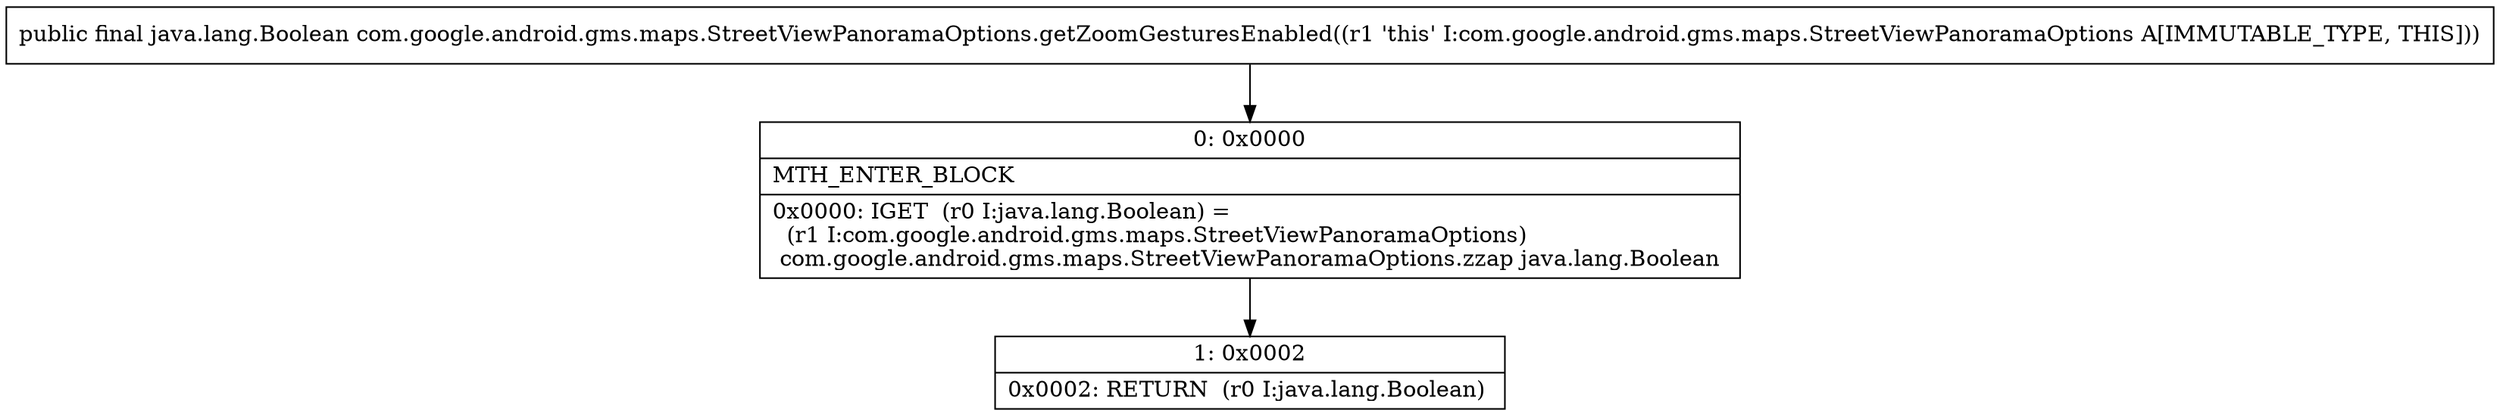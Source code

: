 digraph "CFG forcom.google.android.gms.maps.StreetViewPanoramaOptions.getZoomGesturesEnabled()Ljava\/lang\/Boolean;" {
Node_0 [shape=record,label="{0\:\ 0x0000|MTH_ENTER_BLOCK\l|0x0000: IGET  (r0 I:java.lang.Boolean) = \l  (r1 I:com.google.android.gms.maps.StreetViewPanoramaOptions)\l com.google.android.gms.maps.StreetViewPanoramaOptions.zzap java.lang.Boolean \l}"];
Node_1 [shape=record,label="{1\:\ 0x0002|0x0002: RETURN  (r0 I:java.lang.Boolean) \l}"];
MethodNode[shape=record,label="{public final java.lang.Boolean com.google.android.gms.maps.StreetViewPanoramaOptions.getZoomGesturesEnabled((r1 'this' I:com.google.android.gms.maps.StreetViewPanoramaOptions A[IMMUTABLE_TYPE, THIS])) }"];
MethodNode -> Node_0;
Node_0 -> Node_1;
}

